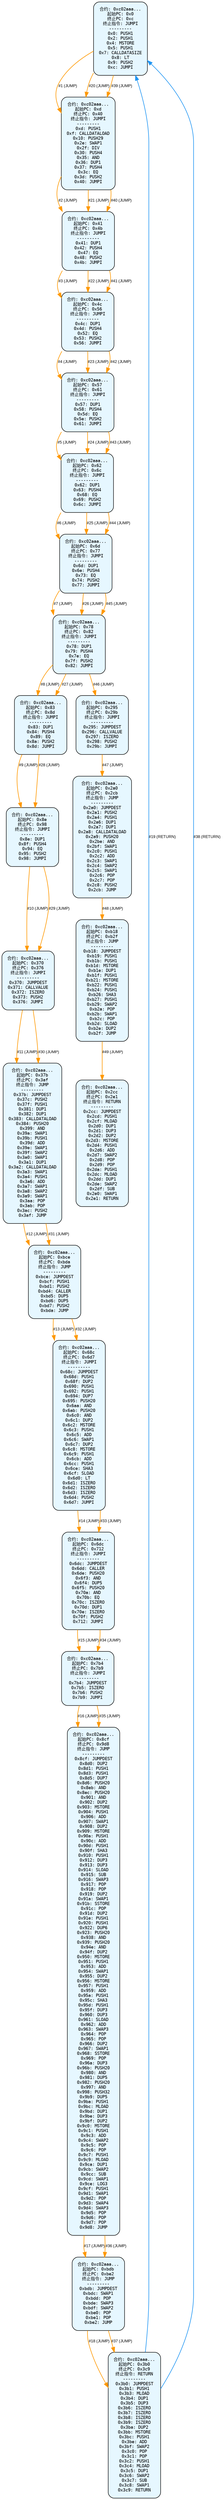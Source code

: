 digraph Contract_CFG {
    rankdir=TB;
    node [shape=box, style="filled, rounded", fontname="Monospace", fontsize=9, margin=0.15];
    edge [fontname="Arial", fontsize=8, penwidth=1.2];

    "block_0" [label="合约: 0xc02aaa...
起始PC: 0x0
终止PC: 0xc
终止指令: JUMPI
---------
0x0: PUSH1
0x2: PUSH1
0x4: MSTORE
0x5: PUSH1
0x7: CALLDATASIZE
0x8: LT
0x9: PUSH2
0xc: JUMPI", fillcolor="#e6f7ff"];
    "block_d" [label="合约: 0xc02aaa...
起始PC: 0xd
终止PC: 0x40
终止指令: JUMPI
---------
0xd: PUSH1
0xf: CALLDATALOAD
0x10: PUSH29
0x2e: SWAP1
0x2f: DIV
0x30: PUSH4
0x35: AND
0x36: DUP1
0x37: PUSH4
0x3c: EQ
0x3d: PUSH2
0x40: JUMPI", fillcolor="#e6f7ff"];
    "block_41" [label="合约: 0xc02aaa...
起始PC: 0x41
终止PC: 0x4b
终止指令: JUMPI
---------
0x41: DUP1
0x42: PUSH4
0x47: EQ
0x48: PUSH2
0x4b: JUMPI", fillcolor="#e6f7ff"];
    "block_4c" [label="合约: 0xc02aaa...
起始PC: 0x4c
终止PC: 0x56
终止指令: JUMPI
---------
0x4c: DUP1
0x4d: PUSH4
0x52: EQ
0x53: PUSH2
0x56: JUMPI", fillcolor="#e6f7ff"];
    "block_57" [label="合约: 0xc02aaa...
起始PC: 0x57
终止PC: 0x61
终止指令: JUMPI
---------
0x57: DUP1
0x58: PUSH4
0x5d: EQ
0x5e: PUSH2
0x61: JUMPI", fillcolor="#e6f7ff"];
    "block_62" [label="合约: 0xc02aaa...
起始PC: 0x62
终止PC: 0x6c
终止指令: JUMPI
---------
0x62: DUP1
0x63: PUSH4
0x68: EQ
0x69: PUSH2
0x6c: JUMPI", fillcolor="#e6f7ff"];
    "block_6d" [label="合约: 0xc02aaa...
起始PC: 0x6d
终止PC: 0x77
终止指令: JUMPI
---------
0x6d: DUP1
0x6e: PUSH4
0x73: EQ
0x74: PUSH2
0x77: JUMPI", fillcolor="#e6f7ff"];
    "block_78" [label="合约: 0xc02aaa...
起始PC: 0x78
终止PC: 0x82
终止指令: JUMPI
---------
0x78: DUP1
0x79: PUSH4
0x7e: EQ
0x7f: PUSH2
0x82: JUMPI", fillcolor="#e6f7ff"];
    "block_83" [label="合约: 0xc02aaa...
起始PC: 0x83
终止PC: 0x8d
终止指令: JUMPI
---------
0x83: DUP1
0x84: PUSH4
0x89: EQ
0x8a: PUSH2
0x8d: JUMPI", fillcolor="#e6f7ff"];
    "block_8e" [label="合约: 0xc02aaa...
起始PC: 0x8e
终止PC: 0x98
终止指令: JUMPI
---------
0x8e: DUP1
0x8f: PUSH4
0x94: EQ
0x95: PUSH2
0x98: JUMPI", fillcolor="#e6f7ff"];
    "block_370" [label="合约: 0xc02aaa...
起始PC: 0x370
终止PC: 0x376
终止指令: JUMPI
---------
0x370: JUMPDEST
0x371: CALLVALUE
0x372: ISZERO
0x373: PUSH2
0x376: JUMPI", fillcolor="#e6f7ff"];
    "block_37b" [label="合约: 0xc02aaa...
起始PC: 0x37b
终止PC: 0x3af
终止指令: JUMP
---------
0x37b: JUMPDEST
0x37c: PUSH2
0x37f: PUSH1
0x381: DUP1
0x382: DUP1
0x383: CALLDATALOAD
0x384: PUSH20
0x399: AND
0x39a: SWAP1
0x39b: PUSH1
0x39d: ADD
0x39e: SWAP1
0x39f: SWAP2
0x3a0: SWAP1
0x3a1: DUP1
0x3a2: CALLDATALOAD
0x3a3: SWAP1
0x3a4: PUSH1
0x3a6: ADD
0x3a7: SWAP1
0x3a8: SWAP2
0x3a9: SWAP1
0x3aa: POP
0x3ab: POP
0x3ac: PUSH2
0x3af: JUMP", fillcolor="#e6f7ff"];
    "block_bce" [label="合约: 0xc02aaa...
起始PC: 0xbce
终止PC: 0xbda
终止指令: JUMP
---------
0xbce: JUMPDEST
0xbcf: PUSH1
0xbd1: PUSH2
0xbd4: CALLER
0xbd5: DUP5
0xbd6: DUP5
0xbd7: PUSH2
0xbda: JUMP", fillcolor="#e6f7ff"];
    "block_68c" [label="合约: 0xc02aaa...
起始PC: 0x68c
终止PC: 0x6d7
终止指令: JUMPI
---------
0x68c: JUMPDEST
0x68d: PUSH1
0x68f: DUP2
0x690: PUSH1
0x692: PUSH1
0x694: DUP7
0x695: PUSH20
0x6aa: AND
0x6ab: PUSH20
0x6c0: AND
0x6c1: DUP2
0x6c2: MSTORE
0x6c3: PUSH1
0x6c5: ADD
0x6c6: SWAP1
0x6c7: DUP2
0x6c8: MSTORE
0x6c9: PUSH1
0x6cb: ADD
0x6cc: PUSH1
0x6ce: SHA3
0x6cf: SLOAD
0x6d0: LT
0x6d1: ISZERO
0x6d2: ISZERO
0x6d3: ISZERO
0x6d4: PUSH2
0x6d7: JUMPI", fillcolor="#e6f7ff"];
    "block_6dc" [label="合约: 0xc02aaa...
起始PC: 0x6dc
终止PC: 0x712
终止指令: JUMPI
---------
0x6dc: JUMPDEST
0x6dd: CALLER
0x6de: PUSH20
0x6f3: AND
0x6f4: DUP5
0x6f5: PUSH20
0x70a: AND
0x70b: EQ
0x70c: ISZERO
0x70d: DUP1
0x70e: ISZERO
0x70f: PUSH2
0x712: JUMPI", fillcolor="#e6f7ff"];
    "block_7b4" [label="合约: 0xc02aaa...
起始PC: 0x7b4
终止PC: 0x7b9
终止指令: JUMPI
---------
0x7b4: JUMPDEST
0x7b5: ISZERO
0x7b6: PUSH2
0x7b9: JUMPI", fillcolor="#e6f7ff"];
    "block_8cf" [label="合约: 0xc02aaa...
起始PC: 0x8cf
终止PC: 0x9d8
终止指令: JUMP
---------
0x8cf: JUMPDEST
0x8d0: DUP2
0x8d1: PUSH1
0x8d3: PUSH1
0x8d5: DUP7
0x8d6: PUSH20
0x8eb: AND
0x8ec: PUSH20
0x901: AND
0x902: DUP2
0x903: MSTORE
0x904: PUSH1
0x906: ADD
0x907: SWAP1
0x908: DUP2
0x909: MSTORE
0x90a: PUSH1
0x90c: ADD
0x90d: PUSH1
0x90f: SHA3
0x910: PUSH1
0x912: DUP3
0x913: DUP3
0x914: SLOAD
0x915: SUB
0x916: SWAP3
0x917: POP
0x918: POP
0x919: DUP2
0x91a: SWAP1
0x91b: SSTORE
0x91c: POP
0x91d: DUP2
0x91e: PUSH1
0x920: PUSH1
0x922: DUP6
0x923: PUSH20
0x938: AND
0x939: PUSH20
0x94e: AND
0x94f: DUP2
0x950: MSTORE
0x951: PUSH1
0x953: ADD
0x954: SWAP1
0x955: DUP2
0x956: MSTORE
0x957: PUSH1
0x959: ADD
0x95a: PUSH1
0x95c: SHA3
0x95d: PUSH1
0x95f: DUP3
0x960: DUP3
0x961: SLOAD
0x962: ADD
0x963: SWAP3
0x964: POP
0x965: POP
0x966: DUP2
0x967: SWAP1
0x968: SSTORE
0x969: POP
0x96a: DUP3
0x96b: PUSH20
0x980: AND
0x981: DUP5
0x982: PUSH20
0x997: AND
0x998: PUSH32
0x9b9: DUP5
0x9ba: PUSH1
0x9bc: MLOAD
0x9bd: DUP1
0x9be: DUP3
0x9bf: DUP2
0x9c0: MSTORE
0x9c1: PUSH1
0x9c3: ADD
0x9c4: SWAP2
0x9c5: POP
0x9c6: POP
0x9c7: PUSH1
0x9c9: MLOAD
0x9ca: DUP1
0x9cb: SWAP2
0x9cc: SUB
0x9cd: SWAP1
0x9ce: LOG3
0x9cf: PUSH1
0x9d1: SWAP1
0x9d2: POP
0x9d3: SWAP4
0x9d4: SWAP3
0x9d5: POP
0x9d6: POP
0x9d7: POP
0x9d8: JUMP", fillcolor="#e6f7ff"];
    "block_bdb" [label="合约: 0xc02aaa...
起始PC: 0xbdb
终止PC: 0xbe2
终止指令: JUMP
---------
0xbdb: JUMPDEST
0xbdc: SWAP1
0xbdd: POP
0xbde: SWAP3
0xbdf: SWAP2
0xbe0: POP
0xbe1: POP
0xbe2: JUMP", fillcolor="#e6f7ff"];
    "block_3b0" [label="合约: 0xc02aaa...
起始PC: 0x3b0
终止PC: 0x3c9
终止指令: RETURN
---------
0x3b0: JUMPDEST
0x3b1: PUSH1
0x3b3: MLOAD
0x3b4: DUP1
0x3b5: DUP3
0x3b6: ISZERO
0x3b7: ISZERO
0x3b8: ISZERO
0x3b9: ISZERO
0x3ba: DUP2
0x3bb: MSTORE
0x3bc: PUSH1
0x3be: ADD
0x3bf: SWAP2
0x3c0: POP
0x3c1: POP
0x3c2: PUSH1
0x3c4: MLOAD
0x3c5: DUP1
0x3c6: SWAP2
0x3c7: SUB
0x3c8: SWAP1
0x3c9: RETURN", fillcolor="#e6f7ff"];
    "block_295" [label="合约: 0xc02aaa...
起始PC: 0x295
终止PC: 0x29b
终止指令: JUMPI
---------
0x295: JUMPDEST
0x296: CALLVALUE
0x297: ISZERO
0x298: PUSH2
0x29b: JUMPI", fillcolor="#e6f7ff"];
    "block_2a0" [label="合约: 0xc02aaa...
起始PC: 0x2a0
终止PC: 0x2cb
终止指令: JUMP
---------
0x2a0: JUMPDEST
0x2a1: PUSH2
0x2a4: PUSH1
0x2a6: DUP1
0x2a7: DUP1
0x2a8: CALLDATALOAD
0x2a9: PUSH20
0x2be: AND
0x2bf: SWAP1
0x2c0: PUSH1
0x2c2: ADD
0x2c3: SWAP1
0x2c4: SWAP2
0x2c5: SWAP1
0x2c6: POP
0x2c7: POP
0x2c8: PUSH2
0x2cb: JUMP", fillcolor="#e6f7ff"];
    "block_b18" [label="合约: 0xc02aaa...
起始PC: 0xb18
终止PC: 0xb2f
终止指令: JUMP
---------
0xb18: JUMPDEST
0xb19: PUSH1
0xb1b: PUSH1
0xb1d: MSTORE
0xb1e: DUP1
0xb1f: PUSH1
0xb21: MSTORE
0xb22: PUSH1
0xb24: PUSH1
0xb26: SHA3
0xb27: PUSH1
0xb29: SWAP2
0xb2a: POP
0xb2b: SWAP1
0xb2c: POP
0xb2d: SLOAD
0xb2e: DUP2
0xb2f: JUMP", fillcolor="#e6f7ff"];
    "block_2cc" [label="合约: 0xc02aaa...
起始PC: 0x2cc
终止PC: 0x2e1
终止指令: RETURN
---------
0x2cc: JUMPDEST
0x2cd: PUSH1
0x2cf: MLOAD
0x2d0: DUP1
0x2d1: DUP3
0x2d2: DUP2
0x2d3: MSTORE
0x2d4: PUSH1
0x2d6: ADD
0x2d7: SWAP2
0x2d8: POP
0x2d9: POP
0x2da: PUSH1
0x2dc: MLOAD
0x2dd: DUP1
0x2de: SWAP2
0x2df: SUB
0x2e0: SWAP1
0x2e1: RETURN", fillcolor="#e6f7ff"];

    "block_0" -> "block_d" [label="#1 (JUMP)", color="#ff9800"];
    "block_d" -> "block_41" [label="#2 (JUMP)", color="#ff9800"];
    "block_41" -> "block_4c" [label="#3 (JUMP)", color="#ff9800"];
    "block_4c" -> "block_57" [label="#4 (JUMP)", color="#ff9800"];
    "block_57" -> "block_62" [label="#5 (JUMP)", color="#ff9800"];
    "block_62" -> "block_6d" [label="#6 (JUMP)", color="#ff9800"];
    "block_6d" -> "block_78" [label="#7 (JUMP)", color="#ff9800"];
    "block_78" -> "block_83" [label="#8 (JUMP)", color="#ff9800"];
    "block_83" -> "block_8e" [label="#9 (JUMP)", color="#ff9800"];
    "block_8e" -> "block_370" [label="#10 (JUMP)", color="#ff9800"];
    "block_370" -> "block_37b" [label="#11 (JUMP)", color="#ff9800"];
    "block_37b" -> "block_bce" [label="#12 (JUMP)", color="#ff9800"];
    "block_bce" -> "block_68c" [label="#13 (JUMP)", color="#ff9800"];
    "block_68c" -> "block_6dc" [label="#14 (JUMP)", color="#ff9800"];
    "block_6dc" -> "block_7b4" [label="#15 (JUMP)", color="#ff9800"];
    "block_7b4" -> "block_8cf" [label="#16 (JUMP)", color="#ff9800"];
    "block_8cf" -> "block_bdb" [label="#17 (JUMP)", color="#ff9800"];
    "block_bdb" -> "block_3b0" [label="#18 (JUMP)", color="#ff9800"];
    "block_3b0" -> "block_0" [label="#19 (RETURN)", color="#2196f3"];
    "block_0" -> "block_d" [label="#20 (JUMP)", color="#ff9800"];
    "block_d" -> "block_41" [label="#21 (JUMP)", color="#ff9800"];
    "block_41" -> "block_4c" [label="#22 (JUMP)", color="#ff9800"];
    "block_4c" -> "block_57" [label="#23 (JUMP)", color="#ff9800"];
    "block_57" -> "block_62" [label="#24 (JUMP)", color="#ff9800"];
    "block_62" -> "block_6d" [label="#25 (JUMP)", color="#ff9800"];
    "block_6d" -> "block_78" [label="#26 (JUMP)", color="#ff9800"];
    "block_78" -> "block_83" [label="#27 (JUMP)", color="#ff9800"];
    "block_83" -> "block_8e" [label="#28 (JUMP)", color="#ff9800"];
    "block_8e" -> "block_370" [label="#29 (JUMP)", color="#ff9800"];
    "block_370" -> "block_37b" [label="#30 (JUMP)", color="#ff9800"];
    "block_37b" -> "block_bce" [label="#31 (JUMP)", color="#ff9800"];
    "block_bce" -> "block_68c" [label="#32 (JUMP)", color="#ff9800"];
    "block_68c" -> "block_6dc" [label="#33 (JUMP)", color="#ff9800"];
    "block_6dc" -> "block_7b4" [label="#34 (JUMP)", color="#ff9800"];
    "block_7b4" -> "block_8cf" [label="#35 (JUMP)", color="#ff9800"];
    "block_8cf" -> "block_bdb" [label="#36 (JUMP)", color="#ff9800"];
    "block_bdb" -> "block_3b0" [label="#37 (JUMP)", color="#ff9800"];
    "block_3b0" -> "block_0" [label="#38 (RETURN)", color="#2196f3"];
    "block_0" -> "block_d" [label="#39 (JUMP)", color="#ff9800"];
    "block_d" -> "block_41" [label="#40 (JUMP)", color="#ff9800"];
    "block_41" -> "block_4c" [label="#41 (JUMP)", color="#ff9800"];
    "block_4c" -> "block_57" [label="#42 (JUMP)", color="#ff9800"];
    "block_57" -> "block_62" [label="#43 (JUMP)", color="#ff9800"];
    "block_62" -> "block_6d" [label="#44 (JUMP)", color="#ff9800"];
    "block_6d" -> "block_78" [label="#45 (JUMP)", color="#ff9800"];
    "block_78" -> "block_295" [label="#46 (JUMP)", color="#ff9800"];
    "block_295" -> "block_2a0" [label="#47 (JUMP)", color="#ff9800"];
    "block_2a0" -> "block_b18" [label="#48 (JUMP)", color="#ff9800"];
    "block_b18" -> "block_2cc" [label="#49 (JUMP)", color="#ff9800"];
}